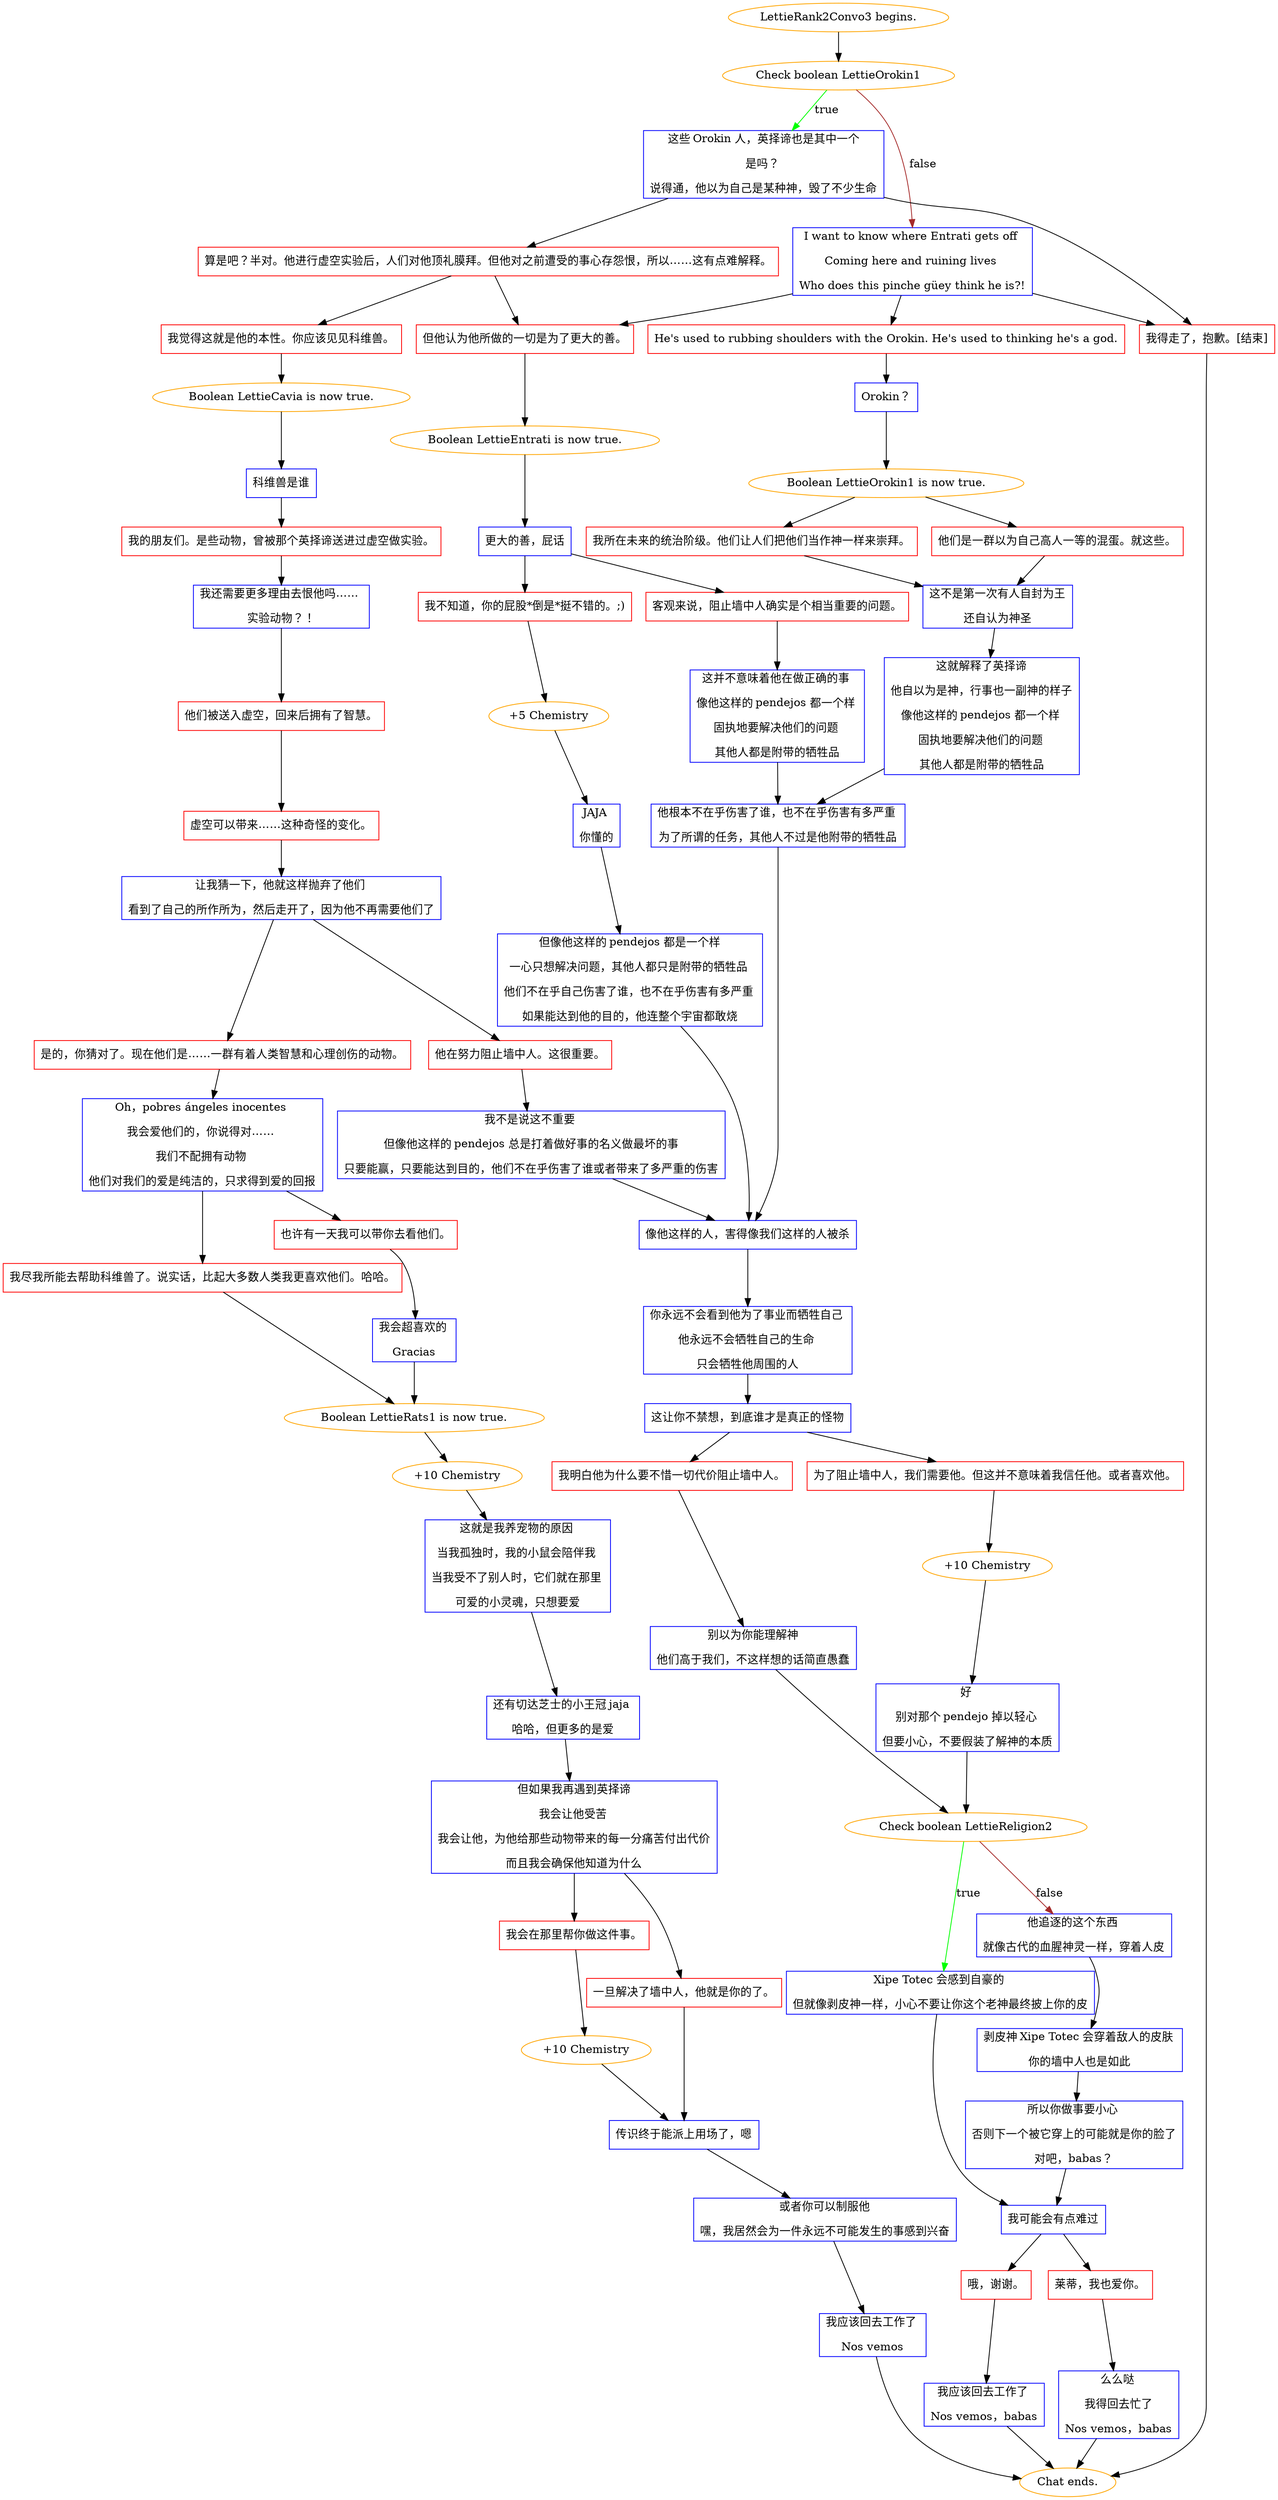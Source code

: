 digraph {
	"LettieRank2Convo3 begins." [color=orange];
		"LettieRank2Convo3 begins." -> j368730320;
	j368730320 [label="Check boolean LettieOrokin1",color=orange];
		j368730320 -> j3648566968 [label=true,color=green];
		j368730320 -> j1165863399 [label=false,color=brown];
	j3648566968 [label="这些 Orokin 人，英择谛也是其中一个
是吗？ 
说得通，他以为自己是某种神，毁了不少生命",shape=box,color=blue];
		j3648566968 -> j665154332;
		j3648566968 -> j3061620988;
	j1165863399 [label="I want to know where Entrati gets off 
Coming here and ruining lives 
Who does this pinche güey think he is?!",shape=box,color=blue];
		j1165863399 -> j1112322796;
		j1165863399 -> j1603556966;
		j1165863399 -> j3061620988;
	j665154332 [label="算是吧？半对。他进行虚空实验后，人们对他顶礼膜拜。但他对之前遭受的事心存怨恨，所以……这有点难解释。",shape=box,color=red];
		j665154332 -> j2597648232;
		j665154332 -> j1112322796;
	j3061620988 [label="我得走了，抱歉。[结束]",shape=box,color=red];
		j3061620988 -> "Chat ends.";
	j1112322796 [label="但他认为他所做的一切是为了更大的善。",shape=box,color=red];
		j1112322796 -> j4080036068;
	j1603556966 [label="He's used to rubbing shoulders with the Orokin. He's used to thinking he's a god.",shape=box,color=red];
		j1603556966 -> j461706794;
	j2597648232 [label="我觉得这就是他的本性。你应该见见科维兽。",shape=box,color=red];
		j2597648232 -> j3022678521;
	"Chat ends." [color=orange];
	j4080036068 [label="Boolean LettieEntrati is now true.",color=orange];
		j4080036068 -> j4183398658;
	j461706794 [label="Orokin？",shape=box,color=blue];
		j461706794 -> j3171847511;
	j3022678521 [label="Boolean LettieCavia is now true.",color=orange];
		j3022678521 -> j3867007249;
	j4183398658 [label="更大的善，屁话",shape=box,color=blue];
		j4183398658 -> j2903900910;
		j4183398658 -> j2920345578;
	j3171847511 [label="Boolean LettieOrokin1 is now true.",color=orange];
		j3171847511 -> j2810548029;
		j3171847511 -> j1140495447;
	j3867007249 [label="科维兽是谁",shape=box,color=blue];
		j3867007249 -> j1645191478;
	j2903900910 [label="我不知道，你的屁股*倒是*挺不错的。;)",shape=box,color=red];
		j2903900910 -> j1465815502;
	j2920345578 [label="客观来说，阻止墙中人确实是个相当重要的问题。",shape=box,color=red];
		j2920345578 -> j114652643;
	j2810548029 [label="我所在未来的统治阶级。他们让人们把他们当作神一样来崇拜。",shape=box,color=red];
		j2810548029 -> j3771044886;
	j1140495447 [label="他们是一群以为自己高人一等的混蛋。就这些。",shape=box,color=red];
		j1140495447 -> j3771044886;
	j1645191478 [label="我的朋友们。是些动物，曾被那个英择谛送进过虚空做实验。",shape=box,color=red];
		j1645191478 -> j423354960;
	j1465815502 [label="+5 Chemistry",color=orange];
		j1465815502 -> j1954621196;
	j114652643 [label="这并不意味着他在做正确的事 
像他这样的 pendejos 都一个样 
固执地要解决他们的问题 
其他人都是附带的牺牲品",shape=box,color=blue];
		j114652643 -> j443443777;
	j3771044886 [label="这不是第一次有人自封为王
还自认为神圣",shape=box,color=blue];
		j3771044886 -> j2675060259;
	j423354960 [label="我还需要更多理由去恨他吗…… 
实验动物？！",shape=box,color=blue];
		j423354960 -> j2487843113;
	j1954621196 [label="JAJA 
你懂的",shape=box,color=blue];
		j1954621196 -> j890877951;
	j443443777 [label="他根本不在乎伤害了谁，也不在乎伤害有多严重 
为了所谓的任务，其他人不过是他附带的牺牲品",shape=box,color=blue];
		j443443777 -> j4071280284;
	j2675060259 [label="这就解释了英择谛
他自以为是神，行事也一副神的样子
像他这样的 pendejos 都一个样 
固执地要解决他们的问题 
其他人都是附带的牺牲品",shape=box,color=blue];
		j2675060259 -> j443443777;
	j2487843113 [label="他们被送入虚空，回来后拥有了智慧。",shape=box,color=red];
		j2487843113 -> j3053985778;
	j890877951 [label="但像他这样的 pendejos 都是一个样
一心只想解决问题，其他人都只是附带的牺牲品 
他们不在乎自己伤害了谁，也不在乎伤害有多严重 
如果能达到他的目的，他连整个宇宙都敢烧",shape=box,color=blue];
		j890877951 -> j4071280284;
	j4071280284 [label="像他这样的人，害得像我们这样的人被杀",shape=box,color=blue];
		j4071280284 -> j1086256686;
	j3053985778 [label="虚空可以带来……这种奇怪的变化。",shape=box,color=red];
		j3053985778 -> j1031465913;
	j1086256686 [label="你永远不会看到他为了事业而牺牲自己 
他永远不会牺牲自己的生命 
只会牺牲他周围的人",shape=box,color=blue];
		j1086256686 -> j3118278062;
	j1031465913 [label="让我猜一下，他就这样抛弃了他们 
看到了自己的所作所为，然后走开了，因为他不再需要他们了",shape=box,color=blue];
		j1031465913 -> j1964711734;
		j1031465913 -> j4097474004;
	j3118278062 [label="这让你不禁想，到底谁才是真正的怪物",shape=box,color=blue];
		j3118278062 -> j616634083;
		j3118278062 -> j3229245146;
	j1964711734 [label="是的，你猜对了。现在他们是……一群有着人类智慧和心理创伤的动物。",shape=box,color=red];
		j1964711734 -> j1701535543;
	j4097474004 [label="他在努力阻止墙中人。这很重要。",shape=box,color=red];
		j4097474004 -> j958848688;
	j616634083 [label="我明白他为什么要不惜一切代价阻止墙中人。",shape=box,color=red];
		j616634083 -> j302342517;
	j3229245146 [label="为了阻止墙中人，我们需要他。但这并不意味着我信任他。或者喜欢他。",shape=box,color=red];
		j3229245146 -> j3118795014;
	j1701535543 [label="Oh，pobres ángeles inocentes 
我会爱他们的，你说得对…… 
我们不配拥有动物 
他们对我们的爱是纯洁的，只求得到爱的回报",shape=box,color=blue];
		j1701535543 -> j1772107406;
		j1701535543 -> j1077709350;
	j958848688 [label="我不是说这不重要 
但像他这样的 pendejos 总是打着做好事的名义做最坏的事
只要能赢，只要能达到目的，他们不在乎伤害了谁或者带来了多严重的伤害",shape=box,color=blue];
		j958848688 -> j4071280284;
	j302342517 [label="别以为你能理解神
他们高于我们，不这样想的话简直愚蠢",shape=box,color=blue];
		j302342517 -> j349894853;
	j3118795014 [label="+10 Chemistry",color=orange];
		j3118795014 -> j158372402;
	j1772107406 [label="我尽我所能去帮助科维兽了。说实话，比起大多数人类我更喜欢他们。哈哈。",shape=box,color=red];
		j1772107406 -> j1431251194;
	j1077709350 [label="也许有一天我可以带你去看他们。",shape=box,color=red];
		j1077709350 -> j3195684418;
	j349894853 [label="Check boolean LettieReligion2",color=orange];
		j349894853 -> j620426818 [label=true,color=green];
		j349894853 -> j1083951961 [label=false,color=brown];
	j158372402 [label="好 
别对那个 pendejo 掉以轻心 
但要小心，不要假装了解神的本质",shape=box,color=blue];
		j158372402 -> j349894853;
	j1431251194 [label="Boolean LettieRats1 is now true.",color=orange];
		j1431251194 -> j3626661634;
	j3195684418 [label="我会超喜欢的 
Gracias",shape=box,color=blue];
		j3195684418 -> j1431251194;
	j620426818 [label="Xipe Totec 会感到自豪的 
但就像剥皮神一样，小心不要让你这个老神最终披上你的皮",shape=box,color=blue];
		j620426818 -> j1667451181;
	j1083951961 [label="他追逐的这个东西 
就像古代的血腥神灵一样，穿着人皮",shape=box,color=blue];
		j1083951961 -> j4217476458;
	j3626661634 [label="+10 Chemistry",color=orange];
		j3626661634 -> j402720073;
	j1667451181 [label="我可能会有点难过",shape=box,color=blue];
		j1667451181 -> j3126538720;
		j1667451181 -> j1393095230;
	j4217476458 [label="剥皮神 Xipe Totec 会穿着敌人的皮肤 
你的墙中人也是如此",shape=box,color=blue];
		j4217476458 -> j447932281;
	j402720073 [label="这就是我养宠物的原因 
当我孤独时，我的小鼠会陪伴我 
当我受不了别人时，它们就在那里 
可爱的小灵魂，只想要爱",shape=box,color=blue];
		j402720073 -> j178610541;
	j3126538720 [label="哦，谢谢。",shape=box,color=red];
		j3126538720 -> j865792449;
	j1393095230 [label="莱蒂，我也爱你。",shape=box,color=red];
		j1393095230 -> j1234908968;
	j447932281 [label="所以你做事要小心 
否则下一个被它穿上的可能就是你的脸了
对吧，babas？",shape=box,color=blue];
		j447932281 -> j1667451181;
	j178610541 [label="还有切达芝士的小王冠 jaja 
哈哈，但更多的是爱",shape=box,color=blue];
		j178610541 -> j2495519857;
	j865792449 [label="我应该回去工作了 
Nos vemos，babas",shape=box,color=blue];
		j865792449 -> "Chat ends.";
	j1234908968 [label="么么哒 
我得回去忙了
Nos vemos，babas",shape=box,color=blue];
		j1234908968 -> "Chat ends.";
	j2495519857 [label="但如果我再遇到英择谛
我会让他受苦 
我会让他，为他给那些动物带来的每一分痛苦付出代价
而且我会确保他知道为什么",shape=box,color=blue];
		j2495519857 -> j1117520976;
		j2495519857 -> j1715002363;
	j1117520976 [label="我会在那里帮你做这件事。",shape=box,color=red];
		j1117520976 -> j3752414452;
	j1715002363 [label="一旦解决了墙中人，他就是你的了。",shape=box,color=red];
		j1715002363 -> j1094259026;
	j3752414452 [label="+10 Chemistry",color=orange];
		j3752414452 -> j1094259026;
	j1094259026 [label="传识终于能派上用场了，嗯",shape=box,color=blue];
		j1094259026 -> j3705945667;
	j3705945667 [label="或者你可以制服他
嘿，我居然会为一件永远不可能发生的事感到兴奋",shape=box,color=blue];
		j3705945667 -> j1867963916;
	j1867963916 [label="我应该回去工作了 
Nos vemos",shape=box,color=blue];
		j1867963916 -> "Chat ends.";
}